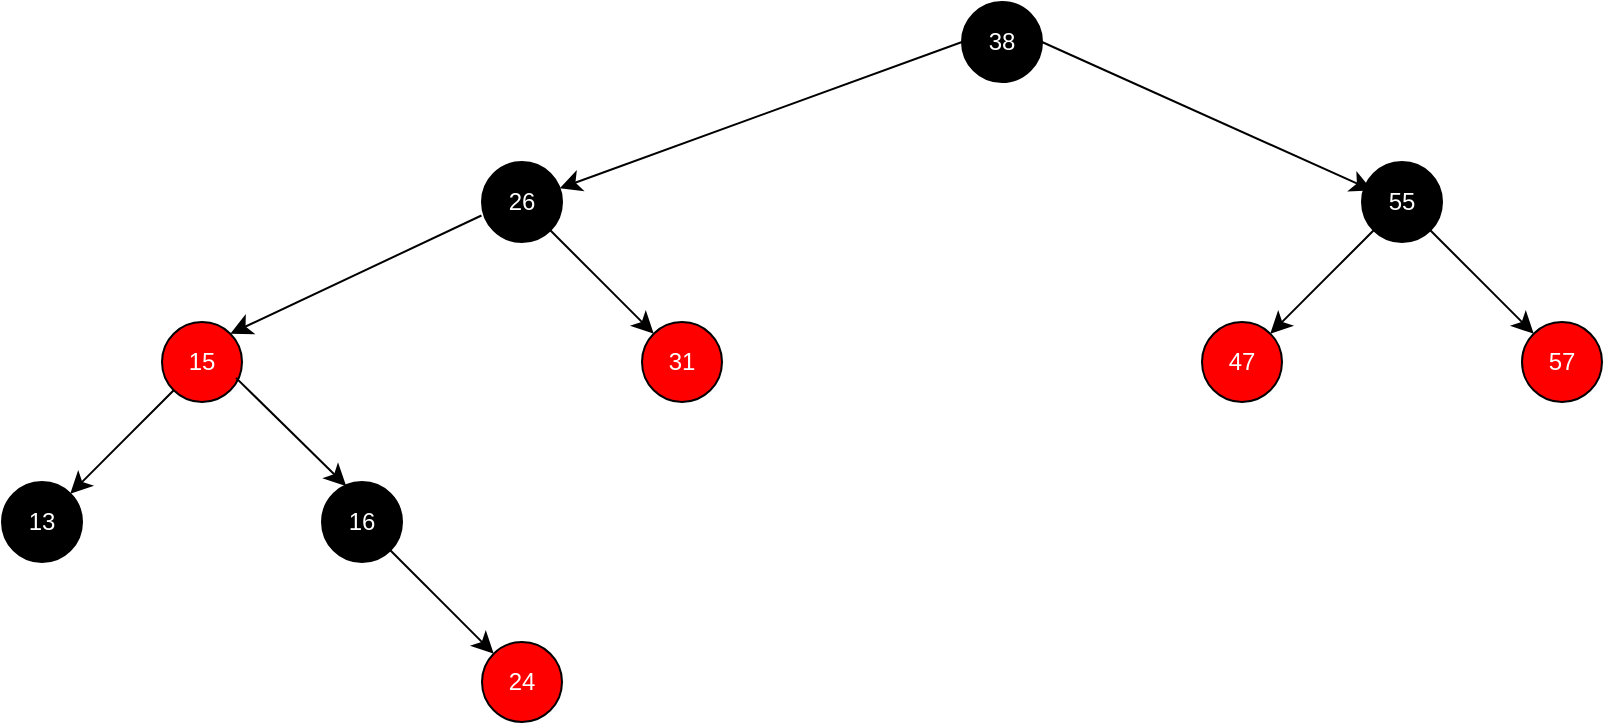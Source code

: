 <mxfile version="26.1.0">
  <diagram name="Page-1" id="0SPReu9aLa6vpfy4DUaP">
    <mxGraphModel dx="1033" dy="383" grid="1" gridSize="10" guides="1" tooltips="1" connect="1" arrows="1" fold="1" page="0" pageScale="1" pageWidth="10000" pageHeight="10000" math="0" shadow="0">
      <root>
        <mxCell id="0" />
        <mxCell id="1" parent="0" />
        <mxCell id="xW1WxsuJ4SY141OiH60K-1" value="38" style="ellipse;whiteSpace=wrap;html=1;aspect=fixed;fillColor=#000000;fontColor=#FFFFFF;" vertex="1" parent="1">
          <mxGeometry x="160" y="160" width="40" height="40" as="geometry" />
        </mxCell>
        <mxCell id="xW1WxsuJ4SY141OiH60K-2" value="26" style="ellipse;whiteSpace=wrap;html=1;aspect=fixed;fillColor=#000000;fontColor=#FFFFFF;" vertex="1" parent="1">
          <mxGeometry x="-80" y="240" width="40" height="40" as="geometry" />
        </mxCell>
        <mxCell id="xW1WxsuJ4SY141OiH60K-3" value="57" style="ellipse;whiteSpace=wrap;html=1;aspect=fixed;fillColor=#FF0000;fontColor=#FFFFFF;" vertex="1" parent="1">
          <mxGeometry x="440" y="320" width="40" height="40" as="geometry" />
        </mxCell>
        <mxCell id="xW1WxsuJ4SY141OiH60K-4" value="31" style="ellipse;whiteSpace=wrap;html=1;aspect=fixed;fillColor=#FF0000;fontColor=#FFFFFF;" vertex="1" parent="1">
          <mxGeometry y="320" width="40" height="40" as="geometry" />
        </mxCell>
        <mxCell id="xW1WxsuJ4SY141OiH60K-5" value="" style="endArrow=classic;html=1;rounded=0;fontSize=12;startSize=8;endSize=8;curved=1;exitX=0;exitY=0.5;exitDx=0;exitDy=0;" edge="1" parent="1" source="xW1WxsuJ4SY141OiH60K-1" target="xW1WxsuJ4SY141OiH60K-2">
          <mxGeometry width="50" height="50" relative="1" as="geometry">
            <mxPoint x="180" y="320" as="sourcePoint" />
            <mxPoint x="230" y="270" as="targetPoint" />
          </mxGeometry>
        </mxCell>
        <mxCell id="xW1WxsuJ4SY141OiH60K-7" value="" style="endArrow=classic;html=1;rounded=0;fontSize=12;startSize=8;endSize=8;curved=1;exitX=1;exitY=1;exitDx=0;exitDy=0;entryX=0;entryY=0;entryDx=0;entryDy=0;" edge="1" parent="1" source="xW1WxsuJ4SY141OiH60K-2" target="xW1WxsuJ4SY141OiH60K-4">
          <mxGeometry width="50" height="50" relative="1" as="geometry">
            <mxPoint x="180" y="230" as="sourcePoint" />
            <mxPoint x="230" y="180" as="targetPoint" />
          </mxGeometry>
        </mxCell>
        <mxCell id="xW1WxsuJ4SY141OiH60K-8" value="16" style="ellipse;whiteSpace=wrap;html=1;aspect=fixed;fillColor=#000000;fontColor=#FFFFFF;" vertex="1" parent="1">
          <mxGeometry x="-160" y="400" width="40" height="40" as="geometry" />
        </mxCell>
        <mxCell id="xW1WxsuJ4SY141OiH60K-10" value="13" style="ellipse;whiteSpace=wrap;html=1;aspect=fixed;fillColor=#000000;fontColor=#FFFFFF;" vertex="1" parent="1">
          <mxGeometry x="-320" y="400" width="40" height="40" as="geometry" />
        </mxCell>
        <mxCell id="xW1WxsuJ4SY141OiH60K-12" value="55" style="ellipse;whiteSpace=wrap;html=1;aspect=fixed;fillColor=#000000;fontColor=#FFFFFF;" vertex="1" parent="1">
          <mxGeometry x="360" y="240" width="40" height="40" as="geometry" />
        </mxCell>
        <mxCell id="xW1WxsuJ4SY141OiH60K-14" value="15" style="ellipse;whiteSpace=wrap;html=1;aspect=fixed;fillColor=#FF0000;fontColor=#FFFFFF;" vertex="1" parent="1">
          <mxGeometry x="-240" y="320" width="40" height="40" as="geometry" />
        </mxCell>
        <mxCell id="xW1WxsuJ4SY141OiH60K-15" value="" style="endArrow=classic;html=1;rounded=0;fontSize=12;startSize=8;endSize=8;curved=1;entryX=1;entryY=0;entryDx=0;entryDy=0;exitX=-0.007;exitY=0.669;exitDx=0;exitDy=0;exitPerimeter=0;" edge="1" parent="1" source="xW1WxsuJ4SY141OiH60K-2" target="xW1WxsuJ4SY141OiH60K-14">
          <mxGeometry width="50" height="50" relative="1" as="geometry">
            <mxPoint x="-120" y="400" as="sourcePoint" />
            <mxPoint x="-70" y="350" as="targetPoint" />
          </mxGeometry>
        </mxCell>
        <mxCell id="xW1WxsuJ4SY141OiH60K-16" value="" style="endArrow=classic;html=1;rounded=0;fontSize=12;startSize=8;endSize=8;curved=1;exitX=0.925;exitY=0.698;exitDx=0;exitDy=0;exitPerimeter=0;entryX=0.302;entryY=0.051;entryDx=0;entryDy=0;entryPerimeter=0;" edge="1" parent="1" source="xW1WxsuJ4SY141OiH60K-14" target="xW1WxsuJ4SY141OiH60K-8">
          <mxGeometry width="50" height="50" relative="1" as="geometry">
            <mxPoint x="-120" y="400" as="sourcePoint" />
            <mxPoint x="-70" y="350" as="targetPoint" />
          </mxGeometry>
        </mxCell>
        <mxCell id="xW1WxsuJ4SY141OiH60K-17" value="" style="endArrow=classic;html=1;rounded=0;fontSize=12;startSize=8;endSize=8;curved=1;entryX=1;entryY=0;entryDx=0;entryDy=0;" edge="1" parent="1" source="xW1WxsuJ4SY141OiH60K-14" target="xW1WxsuJ4SY141OiH60K-10">
          <mxGeometry width="50" height="50" relative="1" as="geometry">
            <mxPoint x="-120" y="400" as="sourcePoint" />
            <mxPoint x="-70" y="350" as="targetPoint" />
          </mxGeometry>
        </mxCell>
        <mxCell id="xW1WxsuJ4SY141OiH60K-18" value="47" style="ellipse;whiteSpace=wrap;html=1;aspect=fixed;fillColor=#FF0000;fontColor=#FFFFFF;" vertex="1" parent="1">
          <mxGeometry x="280" y="320" width="40" height="40" as="geometry" />
        </mxCell>
        <mxCell id="xW1WxsuJ4SY141OiH60K-19" value="" style="endArrow=classic;html=1;rounded=0;fontSize=12;startSize=8;endSize=8;curved=1;exitX=1;exitY=0.5;exitDx=0;exitDy=0;entryX=0.128;entryY=0.355;entryDx=0;entryDy=0;entryPerimeter=0;" edge="1" parent="1" source="xW1WxsuJ4SY141OiH60K-1" target="xW1WxsuJ4SY141OiH60K-12">
          <mxGeometry width="50" height="50" relative="1" as="geometry">
            <mxPoint x="350" y="340" as="sourcePoint" />
            <mxPoint x="400" y="290" as="targetPoint" />
          </mxGeometry>
        </mxCell>
        <mxCell id="xW1WxsuJ4SY141OiH60K-20" value="" style="endArrow=classic;html=1;rounded=0;fontSize=12;startSize=8;endSize=8;curved=1;entryX=0;entryY=0;entryDx=0;entryDy=0;exitX=1;exitY=1;exitDx=0;exitDy=0;" edge="1" parent="1" source="xW1WxsuJ4SY141OiH60K-12" target="xW1WxsuJ4SY141OiH60K-3">
          <mxGeometry width="50" height="50" relative="1" as="geometry">
            <mxPoint x="350" y="340" as="sourcePoint" />
            <mxPoint x="400" y="290" as="targetPoint" />
          </mxGeometry>
        </mxCell>
        <mxCell id="xW1WxsuJ4SY141OiH60K-21" value="" style="endArrow=classic;html=1;rounded=0;fontSize=12;startSize=8;endSize=8;curved=1;entryX=1;entryY=0;entryDx=0;entryDy=0;exitX=0;exitY=1;exitDx=0;exitDy=0;" edge="1" parent="1" source="xW1WxsuJ4SY141OiH60K-12" target="xW1WxsuJ4SY141OiH60K-18">
          <mxGeometry width="50" height="50" relative="1" as="geometry">
            <mxPoint x="350" y="340" as="sourcePoint" />
            <mxPoint x="400" y="290" as="targetPoint" />
          </mxGeometry>
        </mxCell>
        <mxCell id="xW1WxsuJ4SY141OiH60K-22" value="24" style="ellipse;whiteSpace=wrap;html=1;aspect=fixed;fillColor=#FF0000;fontColor=#FFFFFF;" vertex="1" parent="1">
          <mxGeometry x="-80" y="480" width="40" height="40" as="geometry" />
        </mxCell>
        <mxCell id="xW1WxsuJ4SY141OiH60K-23" value="" style="endArrow=classic;html=1;rounded=0;fontSize=12;startSize=8;endSize=8;curved=1;exitX=1;exitY=1;exitDx=0;exitDy=0;" edge="1" parent="1" source="xW1WxsuJ4SY141OiH60K-8" target="xW1WxsuJ4SY141OiH60K-22">
          <mxGeometry width="50" height="50" relative="1" as="geometry">
            <mxPoint x="-30" y="380" as="sourcePoint" />
            <mxPoint x="20" y="330" as="targetPoint" />
          </mxGeometry>
        </mxCell>
      </root>
    </mxGraphModel>
  </diagram>
</mxfile>
